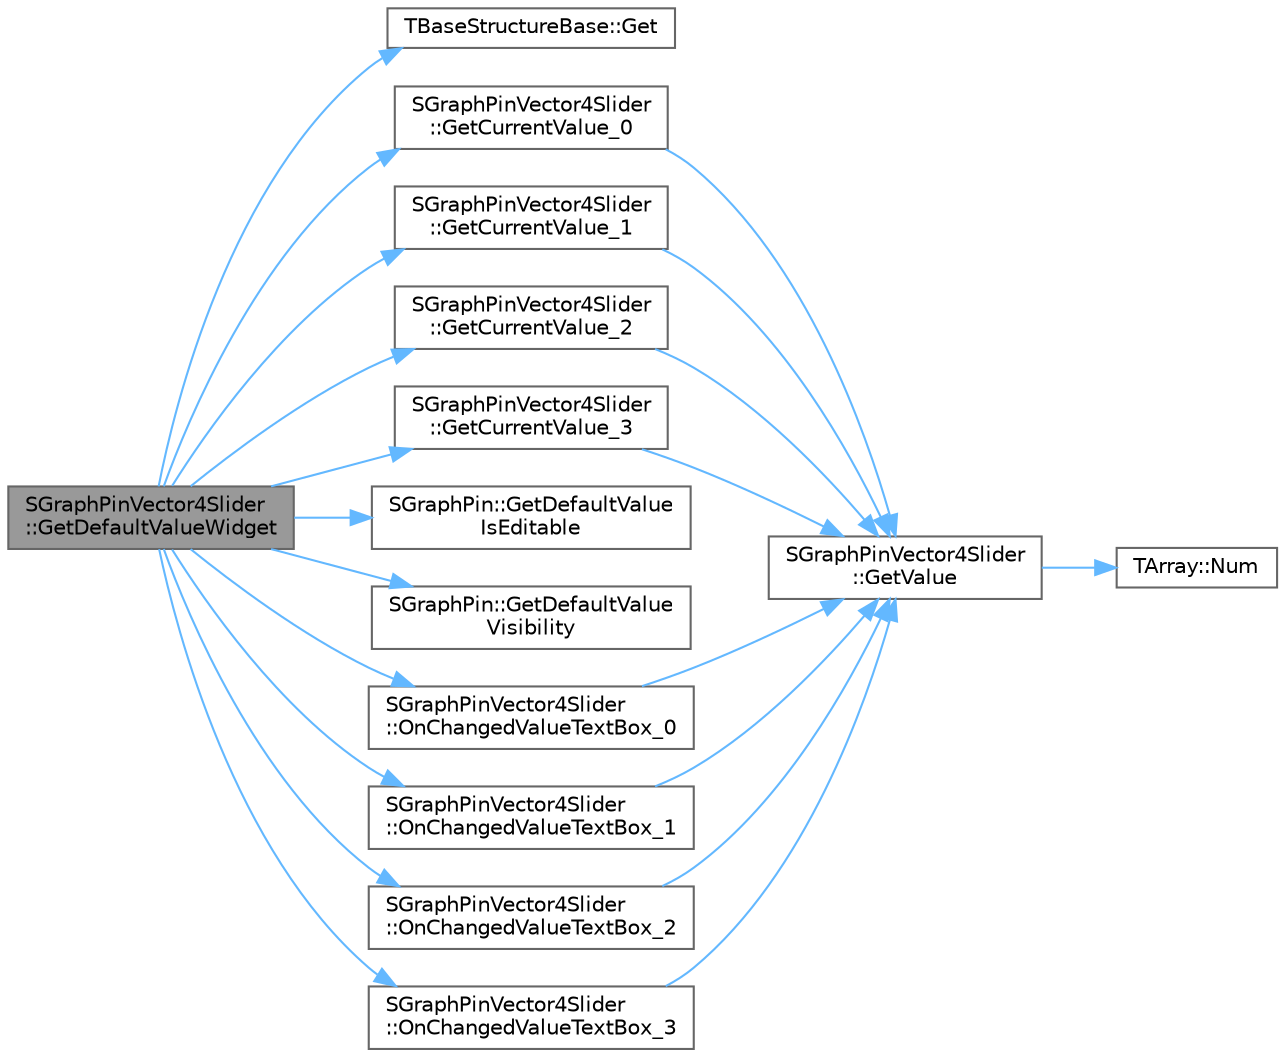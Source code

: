 digraph "SGraphPinVector4Slider::GetDefaultValueWidget"
{
 // INTERACTIVE_SVG=YES
 // LATEX_PDF_SIZE
  bgcolor="transparent";
  edge [fontname=Helvetica,fontsize=10,labelfontname=Helvetica,labelfontsize=10];
  node [fontname=Helvetica,fontsize=10,shape=box,height=0.2,width=0.4];
  rankdir="LR";
  Node1 [id="Node000001",label="SGraphPinVector4Slider\l::GetDefaultValueWidget",height=0.2,width=0.4,color="gray40", fillcolor="grey60", style="filled", fontcolor="black",tooltip="Function to create class specific widget."];
  Node1 -> Node2 [id="edge1_Node000001_Node000002",color="steelblue1",style="solid",tooltip=" "];
  Node2 [id="Node000002",label="TBaseStructureBase::Get",height=0.2,width=0.4,color="grey40", fillcolor="white", style="filled",URL="$d3/d61/structTBaseStructureBase.html#a0293c35703fa02b53edae7b546be5b75",tooltip=" "];
  Node1 -> Node3 [id="edge2_Node000001_Node000003",color="steelblue1",style="solid",tooltip=" "];
  Node3 [id="Node000003",label="SGraphPinVector4Slider\l::GetCurrentValue_0",height=0.2,width=0.4,color="grey40", fillcolor="white", style="filled",URL="$da/d52/classSGraphPinVector4Slider.html#a4349220e229bab6fb7900251b4fc1a60",tooltip=" "];
  Node3 -> Node4 [id="edge3_Node000003_Node000004",color="steelblue1",style="solid",tooltip=" "];
  Node4 [id="Node000004",label="SGraphPinVector4Slider\l::GetValue",height=0.2,width=0.4,color="grey40", fillcolor="white", style="filled",URL="$da/d52/classSGraphPinVector4Slider.html#a0d0cd0d8d084bfa00904a874ccf18996",tooltip=" "];
  Node4 -> Node5 [id="edge4_Node000004_Node000005",color="steelblue1",style="solid",tooltip=" "];
  Node5 [id="Node000005",label="TArray::Num",height=0.2,width=0.4,color="grey40", fillcolor="white", style="filled",URL="$d4/d52/classTArray.html#adcbf9ca48677a9c0c3830cd862dd40d8",tooltip="Returns number of elements in array."];
  Node1 -> Node6 [id="edge5_Node000001_Node000006",color="steelblue1",style="solid",tooltip=" "];
  Node6 [id="Node000006",label="SGraphPinVector4Slider\l::GetCurrentValue_1",height=0.2,width=0.4,color="grey40", fillcolor="white", style="filled",URL="$da/d52/classSGraphPinVector4Slider.html#a9e9827c44fd2b91132ef6760df4cf1d5",tooltip=" "];
  Node6 -> Node4 [id="edge6_Node000006_Node000004",color="steelblue1",style="solid",tooltip=" "];
  Node1 -> Node7 [id="edge7_Node000001_Node000007",color="steelblue1",style="solid",tooltip=" "];
  Node7 [id="Node000007",label="SGraphPinVector4Slider\l::GetCurrentValue_2",height=0.2,width=0.4,color="grey40", fillcolor="white", style="filled",URL="$da/d52/classSGraphPinVector4Slider.html#a10255c5d5bf1510c70e4ccb3078b5d5b",tooltip=" "];
  Node7 -> Node4 [id="edge8_Node000007_Node000004",color="steelblue1",style="solid",tooltip=" "];
  Node1 -> Node8 [id="edge9_Node000001_Node000008",color="steelblue1",style="solid",tooltip=" "];
  Node8 [id="Node000008",label="SGraphPinVector4Slider\l::GetCurrentValue_3",height=0.2,width=0.4,color="grey40", fillcolor="white", style="filled",URL="$da/d52/classSGraphPinVector4Slider.html#acea028334c8ad53c6dc54738e3e4bbe3",tooltip=" "];
  Node8 -> Node4 [id="edge10_Node000008_Node000004",color="steelblue1",style="solid",tooltip=" "];
  Node1 -> Node9 [id="edge11_Node000001_Node000009",color="steelblue1",style="solid",tooltip=" "];
  Node9 [id="Node000009",label="SGraphPin::GetDefaultValue\lIsEditable",height=0.2,width=0.4,color="grey40", fillcolor="white", style="filled",URL="$df/d9b/classSGraphPin.html#a325761723186202538e90eeb8c9f508b",tooltip="True if the pin's default value can be edited, false if it is read only."];
  Node1 -> Node10 [id="edge12_Node000001_Node000010",color="steelblue1",style="solid",tooltip=" "];
  Node10 [id="Node000010",label="SGraphPin::GetDefaultValue\lVisibility",height=0.2,width=0.4,color="grey40", fillcolor="white", style="filled",URL="$df/d9b/classSGraphPin.html#a95ece97e70c6434e39ad4966d50b2b6b",tooltip=" "];
  Node1 -> Node11 [id="edge13_Node000001_Node000011",color="steelblue1",style="solid",tooltip=" "];
  Node11 [id="Node000011",label="SGraphPinVector4Slider\l::OnChangedValueTextBox_0",height=0.2,width=0.4,color="grey40", fillcolor="white", style="filled",URL="$da/d52/classSGraphPinVector4Slider.html#a01d491f811541c3ded61ffb4db0c24af",tooltip=" "];
  Node11 -> Node4 [id="edge14_Node000011_Node000004",color="steelblue1",style="solid",tooltip=" "];
  Node1 -> Node12 [id="edge15_Node000001_Node000012",color="steelblue1",style="solid",tooltip=" "];
  Node12 [id="Node000012",label="SGraphPinVector4Slider\l::OnChangedValueTextBox_1",height=0.2,width=0.4,color="grey40", fillcolor="white", style="filled",URL="$da/d52/classSGraphPinVector4Slider.html#a84e020bc46798040af5771f643366102",tooltip=" "];
  Node12 -> Node4 [id="edge16_Node000012_Node000004",color="steelblue1",style="solid",tooltip=" "];
  Node1 -> Node13 [id="edge17_Node000001_Node000013",color="steelblue1",style="solid",tooltip=" "];
  Node13 [id="Node000013",label="SGraphPinVector4Slider\l::OnChangedValueTextBox_2",height=0.2,width=0.4,color="grey40", fillcolor="white", style="filled",URL="$da/d52/classSGraphPinVector4Slider.html#a91c572adf070b58ad1b362c11874f710",tooltip=" "];
  Node13 -> Node4 [id="edge18_Node000013_Node000004",color="steelblue1",style="solid",tooltip=" "];
  Node1 -> Node14 [id="edge19_Node000001_Node000014",color="steelblue1",style="solid",tooltip=" "];
  Node14 [id="Node000014",label="SGraphPinVector4Slider\l::OnChangedValueTextBox_3",height=0.2,width=0.4,color="grey40", fillcolor="white", style="filled",URL="$da/d52/classSGraphPinVector4Slider.html#a9708ef104cdcce5732cb4fcf2543bbf1",tooltip=" "];
  Node14 -> Node4 [id="edge20_Node000014_Node000004",color="steelblue1",style="solid",tooltip=" "];
}
